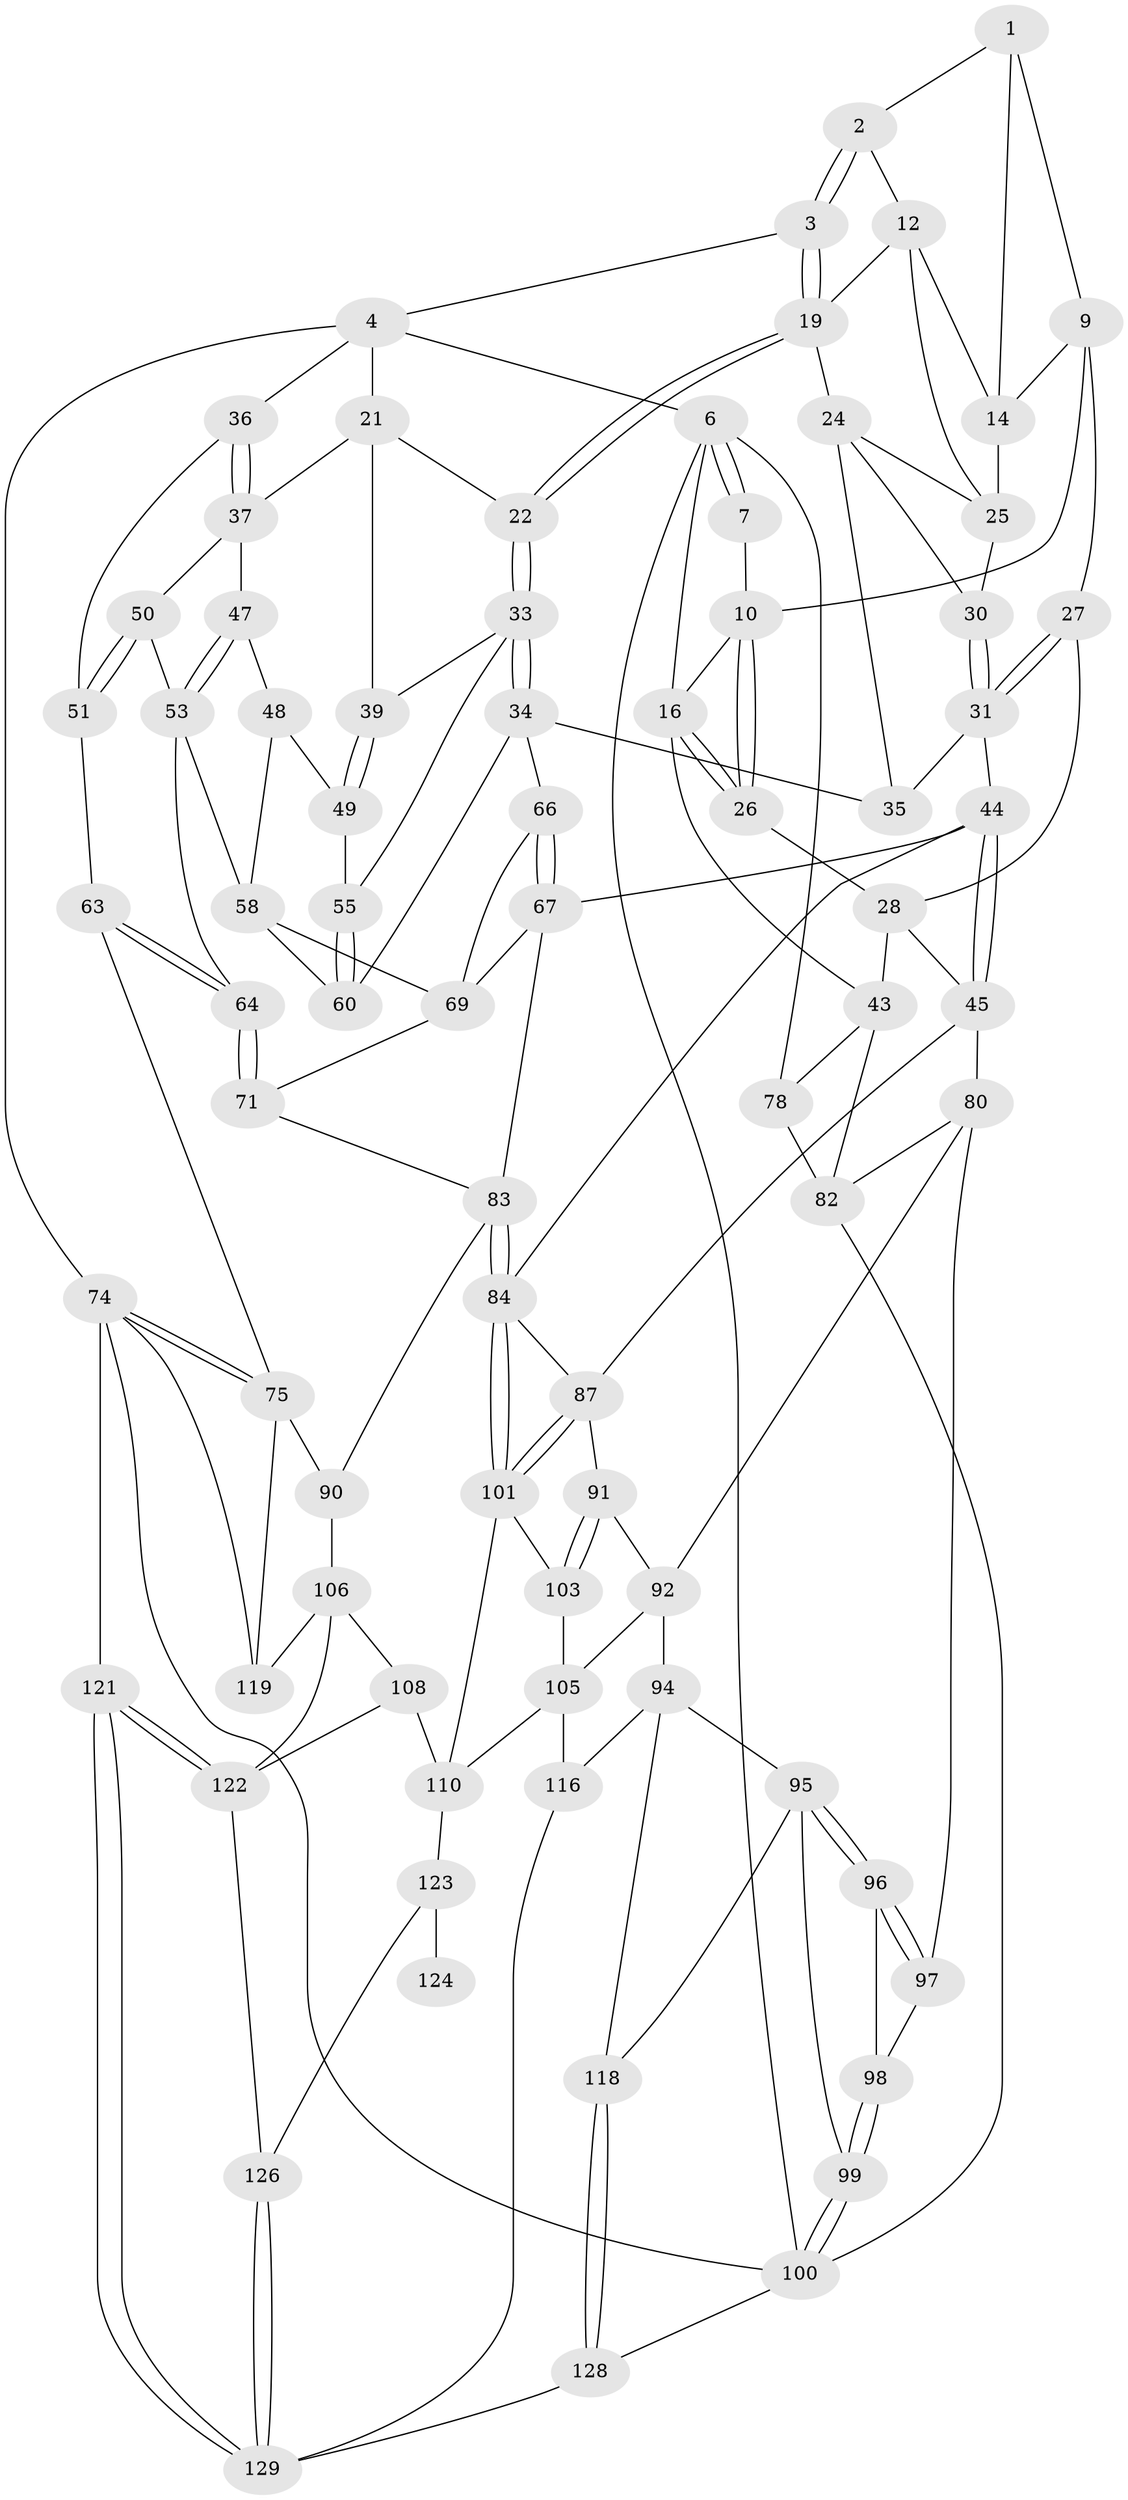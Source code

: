 // original degree distribution, {3: 0.023076923076923078, 4: 0.26153846153846155, 5: 0.45384615384615384, 6: 0.26153846153846155}
// Generated by graph-tools (version 1.1) at 2025/42/03/06/25 10:42:30]
// undirected, 79 vertices, 171 edges
graph export_dot {
graph [start="1"]
  node [color=gray90,style=filled];
  1 [pos="+0.3782410689319638+0",super="+8"];
  2 [pos="+0.6458367713573068+0"];
  3 [pos="+0.7312734184956131+0"];
  4 [pos="+0.7724176134752493+0",super="+5"];
  6 [pos="+0+0",super="+18"];
  7 [pos="+0.10031791106575244+0"];
  9 [pos="+0.3419261034393259+0.02828703994967486",super="+23"];
  10 [pos="+0.2651427517765073+0.05513302968220576",super="+11"];
  12 [pos="+0.5729584437371035+0",super="+13"];
  14 [pos="+0.4542117233065067+0.05743592658649469",super="+15"];
  16 [pos="+0.14739823574759564+0.16220087950341794",super="+17"];
  19 [pos="+0.6201039559477662+0.12596261755406907",super="+20"];
  21 [pos="+0.7499061439748752+0.12874920217590152",super="+38"];
  22 [pos="+0.6650486157467238+0.155773411269696"];
  24 [pos="+0.5911665634733844+0.12524065383477126",super="+32"];
  25 [pos="+0.5390019378203813+0.07533152930966576",super="+29"];
  26 [pos="+0.23439373736499414+0.14658887784687163"];
  27 [pos="+0.35014286130122957+0.15522895999079553"];
  28 [pos="+0.29920770733991003+0.1682729150155057",super="+42"];
  30 [pos="+0.4760472300264839+0.17500706386558948"];
  31 [pos="+0.4273622471335743+0.19655655868145028",super="+41"];
  33 [pos="+0.6251729849454564+0.26965045301319746",super="+40"];
  34 [pos="+0.6077656624913704+0.29616410244468594",super="+61"];
  35 [pos="+0.5930043947134617+0.2941976063979966"];
  36 [pos="+1+0"];
  37 [pos="+0.8042077279112272+0.1656208955884718",super="+46"];
  39 [pos="+0.7450494038288236+0.2496262773859025"];
  43 [pos="+0.208226226435533+0.40705791006191794",super="+77"];
  44 [pos="+0.37817237451944075+0.4174820871665656",super="+68"];
  45 [pos="+0.3402200273997764+0.4272577869067037",super="+79"];
  47 [pos="+0.8379542641748732+0.2640239643009348"];
  48 [pos="+0.7675573609286616+0.2882425642819632",super="+56"];
  49 [pos="+0.7460895168996508+0.25271472578878784",super="+54"];
  50 [pos="+0.877279391310856+0.2152272119289518",super="+52"];
  51 [pos="+1+0.1164374022380338",super="+62"];
  53 [pos="+0.8649903132189618+0.30843102703382774",super="+57"];
  55 [pos="+0.7101697135866596+0.3061865211840891"];
  58 [pos="+0.7760232522241075+0.3516396419716355",super="+59"];
  60 [pos="+0.6652528584953831+0.3298740871982381"];
  63 [pos="+1+0.5646378136216406"];
  64 [pos="+1+0.5367017074378816",super="+65"];
  66 [pos="+0.6333440906501744+0.3829904423572665"];
  67 [pos="+0.4605505543297005+0.45962304455965464",super="+73"];
  69 [pos="+0.7361424061609226+0.5122573106236239",super="+70"];
  71 [pos="+0.7563151414137551+0.5130801685768511",super="+72"];
  74 [pos="+1+1",super="+120"];
  75 [pos="+1+0.7553326736017255",super="+76"];
  78 [pos="+0+0.5065623279412054"];
  80 [pos="+0.2498513365619725+0.6284113425646249",super="+81"];
  82 [pos="+0.1473252967621526+0.5479051547325635",super="+89"];
  83 [pos="+0.6507716527618763+0.6283451825569595",super="+86"];
  84 [pos="+0.5700098583059605+0.7001333325874041",super="+85"];
  87 [pos="+0.46517060661838466+0.6506475021688118",super="+88"];
  90 [pos="+0.7835049047372951+0.7033521412250447"];
  91 [pos="+0.351042434637+0.6887913273470178"];
  92 [pos="+0.2578930757521431+0.6415705036737422",super="+93"];
  94 [pos="+0.2598261223960591+0.7846060223377055",super="+117"];
  95 [pos="+0.1926238837239868+0.7696582504290412",super="+113"];
  96 [pos="+0.17963759112425598+0.7519784285686058"];
  97 [pos="+0.16058263992865107+0.646328412098109"];
  98 [pos="+0+0.6797368993695582",super="+111"];
  99 [pos="+0+0.6711704394587201",super="+112"];
  100 [pos="+0+0.6630557113415767",super="+104"];
  101 [pos="+0.5657104376627651+0.7049740304616371",super="+102"];
  103 [pos="+0.345238661328602+0.7378759060677835"];
  105 [pos="+0.3271434363432072+0.7644879039996089",super="+115"];
  106 [pos="+0.7915971140452897+0.8182913282356382",super="+107"];
  108 [pos="+0.6297493307084044+0.837766409250137",super="+109"];
  110 [pos="+0.5579540215773752+0.7547958111616959",super="+114"];
  116 [pos="+0.3616589965698128+0.9854274864309301"];
  118 [pos="+0.10671430771407832+0.9429359484532782"];
  119 [pos="+0.8225076010265383+0.8330756295782447"];
  121 [pos="+0.782299292098238+1"];
  122 [pos="+0.7337189930460695+1",super="+125"];
  123 [pos="+0.5284107023946556+0.9285272411480269",super="+127"];
  124 [pos="+0.6192759801116932+0.8357989015038646"];
  126 [pos="+0.5519360045620763+0.9934015544587332"];
  128 [pos="+0+1"];
  129 [pos="+0.5278286439621289+1",super="+130"];
  1 -- 2;
  1 -- 9;
  1 -- 14;
  2 -- 3;
  2 -- 3;
  2 -- 12;
  3 -- 4;
  3 -- 19;
  3 -- 19;
  4 -- 21;
  4 -- 74;
  4 -- 36;
  4 -- 6;
  6 -- 7;
  6 -- 7;
  6 -- 100;
  6 -- 16;
  6 -- 78;
  7 -- 10;
  9 -- 10;
  9 -- 27;
  9 -- 14;
  10 -- 26;
  10 -- 26;
  10 -- 16;
  12 -- 25;
  12 -- 14;
  12 -- 19;
  14 -- 25;
  16 -- 26;
  16 -- 26;
  16 -- 43;
  19 -- 22;
  19 -- 22;
  19 -- 24;
  21 -- 22;
  21 -- 37;
  21 -- 39;
  22 -- 33;
  22 -- 33;
  24 -- 25;
  24 -- 35;
  24 -- 30;
  25 -- 30;
  26 -- 28;
  27 -- 28;
  27 -- 31;
  27 -- 31;
  28 -- 43;
  28 -- 45;
  30 -- 31;
  30 -- 31;
  31 -- 35;
  31 -- 44;
  33 -- 34;
  33 -- 34;
  33 -- 55;
  33 -- 39;
  34 -- 35;
  34 -- 60;
  34 -- 66;
  36 -- 37;
  36 -- 37;
  36 -- 51;
  37 -- 50;
  37 -- 47;
  39 -- 49;
  39 -- 49;
  43 -- 82;
  43 -- 78;
  44 -- 45;
  44 -- 45;
  44 -- 67;
  44 -- 84;
  45 -- 80;
  45 -- 87;
  47 -- 48;
  47 -- 53;
  47 -- 53;
  48 -- 49 [weight=2];
  48 -- 58;
  49 -- 55;
  50 -- 51 [weight=2];
  50 -- 51;
  50 -- 53;
  51 -- 63;
  53 -- 64;
  53 -- 58;
  55 -- 60;
  55 -- 60;
  58 -- 60;
  58 -- 69;
  63 -- 64;
  63 -- 64;
  63 -- 75;
  64 -- 71 [weight=2];
  64 -- 71;
  66 -- 67;
  66 -- 67;
  66 -- 69;
  67 -- 83;
  67 -- 69;
  69 -- 71;
  71 -- 83;
  74 -- 75;
  74 -- 75;
  74 -- 121;
  74 -- 119;
  74 -- 100;
  75 -- 119;
  75 -- 90;
  78 -- 82;
  80 -- 92;
  80 -- 97;
  80 -- 82;
  82 -- 100;
  83 -- 84;
  83 -- 84;
  83 -- 90;
  84 -- 101;
  84 -- 101;
  84 -- 87;
  87 -- 101;
  87 -- 101;
  87 -- 91;
  90 -- 106;
  91 -- 92;
  91 -- 103;
  91 -- 103;
  92 -- 105;
  92 -- 94;
  94 -- 95;
  94 -- 118;
  94 -- 116;
  95 -- 96;
  95 -- 96;
  95 -- 99;
  95 -- 118;
  96 -- 97;
  96 -- 97;
  96 -- 98;
  97 -- 98;
  98 -- 99 [weight=2];
  98 -- 99;
  99 -- 100;
  99 -- 100;
  100 -- 128;
  101 -- 110;
  101 -- 103;
  103 -- 105;
  105 -- 116;
  105 -- 110;
  106 -- 119;
  106 -- 108;
  106 -- 122;
  108 -- 122;
  108 -- 110;
  110 -- 123;
  116 -- 129;
  118 -- 128;
  118 -- 128;
  121 -- 122;
  121 -- 122;
  121 -- 129;
  121 -- 129;
  122 -- 126;
  123 -- 124 [weight=2];
  123 -- 126;
  126 -- 129;
  126 -- 129;
  128 -- 129;
}
